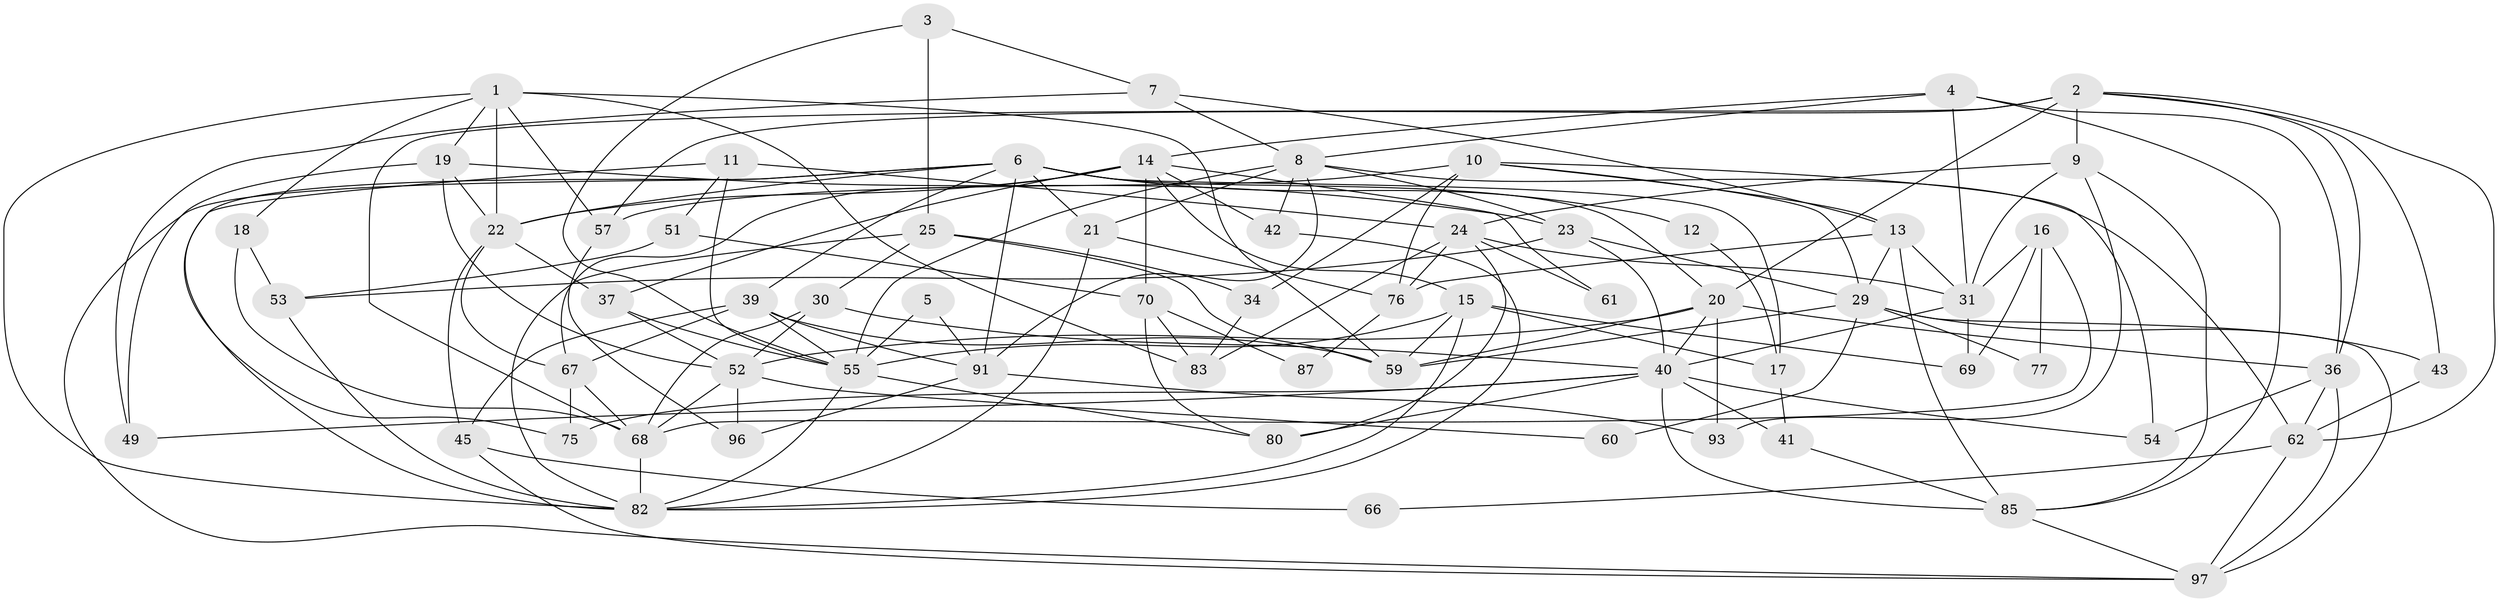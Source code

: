 // Generated by graph-tools (version 1.1) at 2025/23/03/03/25 07:23:56]
// undirected, 65 vertices, 159 edges
graph export_dot {
graph [start="1"]
  node [color=gray90,style=filled];
  1 [super="+88"];
  2 [super="+38"];
  3;
  4;
  5;
  6 [super="+32"];
  7 [super="+99"];
  8 [super="+28"];
  9 [super="+58"];
  10 [super="+48"];
  11 [super="+35"];
  12;
  13 [super="+46"];
  14 [super="+27"];
  15 [super="+50"];
  16;
  17 [super="+33"];
  18;
  19;
  20 [super="+71"];
  21;
  22 [super="+47"];
  23 [super="+26"];
  24 [super="+63"];
  25 [super="+73"];
  29 [super="+44"];
  30;
  31 [super="+79"];
  34;
  36 [super="+72"];
  37 [super="+94"];
  39;
  40 [super="+81"];
  41;
  42;
  43;
  45 [super="+56"];
  49;
  51;
  52 [super="+64"];
  53 [super="+74"];
  54;
  55 [super="+89"];
  57;
  59 [super="+78"];
  60;
  61;
  62 [super="+65"];
  66;
  67;
  68 [super="+90"];
  69;
  70;
  75;
  76 [super="+84"];
  77;
  80;
  82 [super="+98"];
  83 [super="+86"];
  85 [super="+92"];
  87;
  91 [super="+95"];
  93;
  96;
  97;
  1 -- 57;
  1 -- 18;
  1 -- 19;
  1 -- 82;
  1 -- 83 [weight=2];
  1 -- 22;
  1 -- 59;
  2 -- 9;
  2 -- 62;
  2 -- 68;
  2 -- 20;
  2 -- 36;
  2 -- 57;
  2 -- 43;
  3 -- 55;
  3 -- 25;
  3 -- 7;
  4 -- 14;
  4 -- 36;
  4 -- 85;
  4 -- 8;
  4 -- 31;
  5 -- 55 [weight=2];
  5 -- 91;
  6 -- 97;
  6 -- 22;
  6 -- 17;
  6 -- 21;
  6 -- 82;
  6 -- 39;
  6 -- 91;
  6 -- 12;
  6 -- 20;
  7 -- 8;
  7 -- 49;
  7 -- 13;
  8 -- 55;
  8 -- 42;
  8 -- 21;
  8 -- 91;
  8 -- 62;
  8 -- 23;
  9 -- 24;
  9 -- 85;
  9 -- 93;
  9 -- 31;
  10 -- 34;
  10 -- 57;
  10 -- 54;
  10 -- 29;
  10 -- 13;
  10 -- 76;
  11 -- 24;
  11 -- 51;
  11 -- 75;
  11 -- 55;
  12 -- 17;
  13 -- 76;
  13 -- 29;
  13 -- 85;
  13 -- 31;
  14 -- 67;
  14 -- 37 [weight=2];
  14 -- 70;
  14 -- 42;
  14 -- 61;
  14 -- 15;
  14 -- 22;
  15 -- 59;
  15 -- 82;
  15 -- 69;
  15 -- 55;
  15 -- 17;
  16 -- 68;
  16 -- 69;
  16 -- 77;
  16 -- 31;
  17 -- 41;
  18 -- 68;
  18 -- 53;
  19 -- 52;
  19 -- 23;
  19 -- 49;
  19 -- 22;
  20 -- 93;
  20 -- 52;
  20 -- 36;
  20 -- 40 [weight=2];
  20 -- 59;
  21 -- 82;
  21 -- 76;
  22 -- 45;
  22 -- 67;
  22 -- 37;
  23 -- 53;
  23 -- 40;
  23 -- 29;
  24 -- 31;
  24 -- 83;
  24 -- 80;
  24 -- 76;
  24 -- 61;
  25 -- 34;
  25 -- 30;
  25 -- 82;
  25 -- 59;
  29 -- 97;
  29 -- 43;
  29 -- 60;
  29 -- 77;
  29 -- 59;
  30 -- 40;
  30 -- 68;
  30 -- 52;
  31 -- 69;
  31 -- 40;
  34 -- 83;
  36 -- 54;
  36 -- 62;
  36 -- 97;
  37 -- 52;
  37 -- 55;
  39 -- 67;
  39 -- 45;
  39 -- 91;
  39 -- 55;
  39 -- 59;
  40 -- 54;
  40 -- 41;
  40 -- 75;
  40 -- 80;
  40 -- 49;
  40 -- 85;
  41 -- 85;
  42 -- 82;
  43 -- 62;
  45 -- 97;
  45 -- 66;
  51 -- 70;
  51 -- 53;
  52 -- 60;
  52 -- 96;
  52 -- 68;
  53 -- 82;
  55 -- 80;
  55 -- 82;
  57 -- 96;
  62 -- 97;
  62 -- 66;
  67 -- 75;
  67 -- 68;
  68 -- 82;
  70 -- 80;
  70 -- 87;
  70 -- 83;
  76 -- 87;
  85 -- 97;
  91 -- 96;
  91 -- 93;
}
